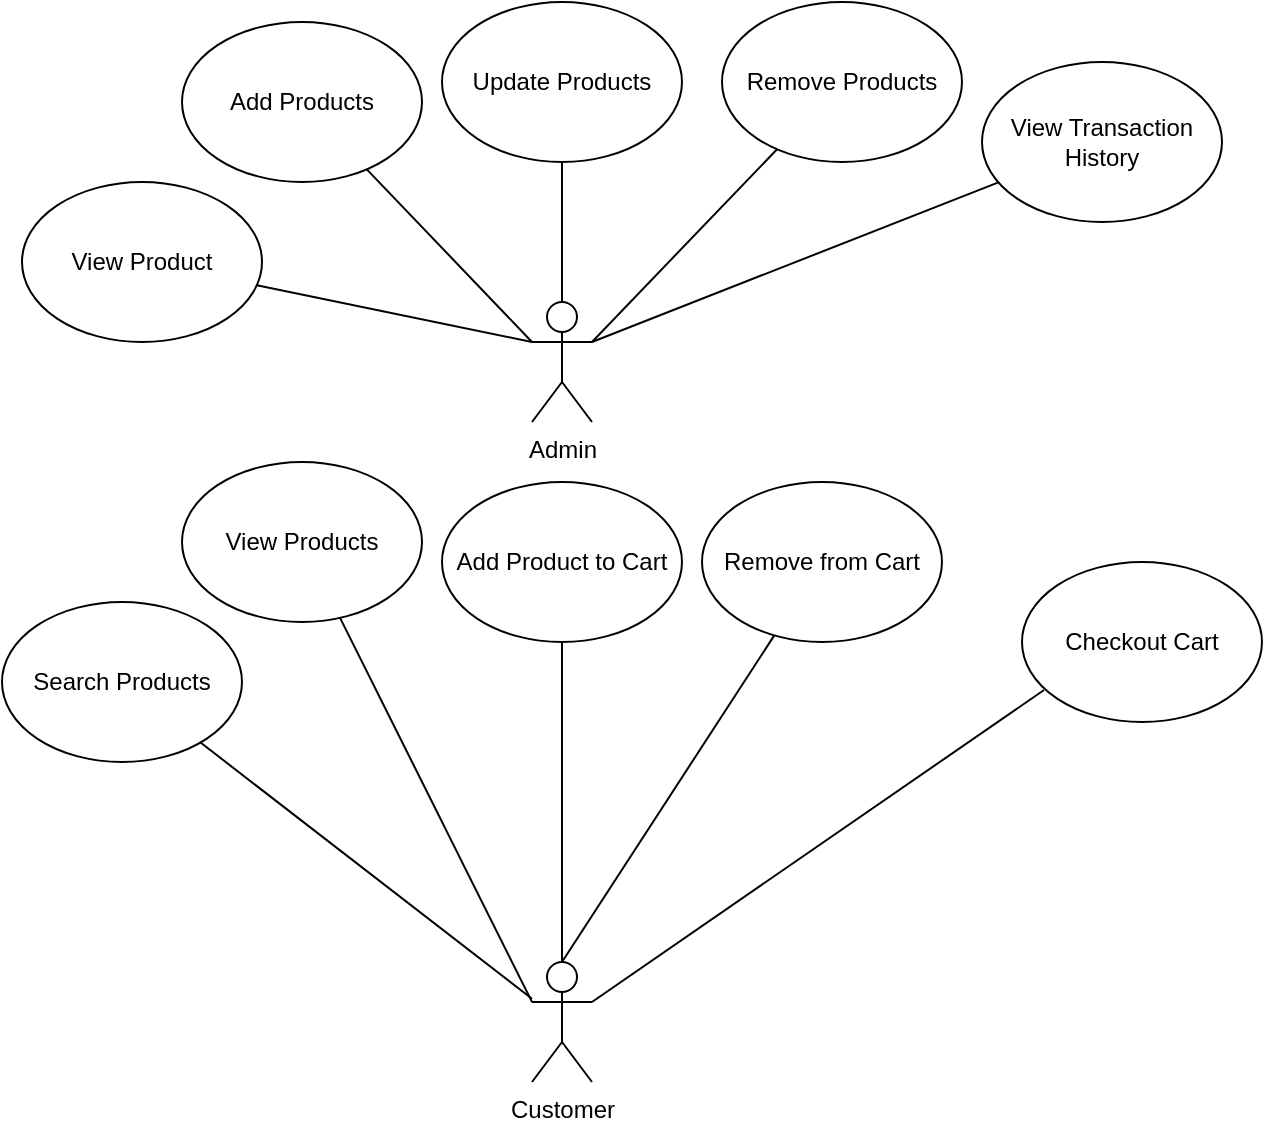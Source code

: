 <mxfile version="16.5.2" type="device" pages="2"><diagram id="3zEdM_Qy2OPqqGJl-7Q9" name="Use Case Diagram"><mxGraphModel dx="1865" dy="625" grid="1" gridSize="10" guides="1" tooltips="1" connect="1" arrows="1" fold="1" page="1" pageScale="1" pageWidth="827" pageHeight="1169" math="0" shadow="0"><root><mxCell id="0"/><mxCell id="1" parent="0"/><mxCell id="GclPfRD0GeN1cfInlVhH-1" value="Update Products" style="ellipse;whiteSpace=wrap;html=1;" vertex="1" parent="1"><mxGeometry x="210" y="10" width="120" height="80" as="geometry"/></mxCell><mxCell id="GclPfRD0GeN1cfInlVhH-2" value="Add Products" style="ellipse;whiteSpace=wrap;html=1;" vertex="1" parent="1"><mxGeometry x="80" y="20" width="120" height="80" as="geometry"/></mxCell><mxCell id="GclPfRD0GeN1cfInlVhH-4" value="Admin" style="shape=umlActor;verticalLabelPosition=bottom;verticalAlign=top;html=1;outlineConnect=0;" vertex="1" parent="1"><mxGeometry x="255" y="160" width="30" height="60" as="geometry"/></mxCell><mxCell id="GclPfRD0GeN1cfInlVhH-5" value="" style="endArrow=none;html=1;rounded=0;" edge="1" parent="1" source="GclPfRD0GeN1cfInlVhH-4" target="GclPfRD0GeN1cfInlVhH-1"><mxGeometry width="50" height="50" relative="1" as="geometry"><mxPoint x="255" y="190" as="sourcePoint"/><mxPoint x="305" y="140" as="targetPoint"/><Array as="points"/></mxGeometry></mxCell><mxCell id="GclPfRD0GeN1cfInlVhH-6" value="" style="endArrow=none;html=1;rounded=0;entryX=0;entryY=0.333;entryDx=0;entryDy=0;entryPerimeter=0;" edge="1" parent="1" source="GclPfRD0GeN1cfInlVhH-2" target="GclPfRD0GeN1cfInlVhH-4"><mxGeometry width="50" height="50" relative="1" as="geometry"><mxPoint x="150" y="180" as="sourcePoint"/><mxPoint x="250" y="240" as="targetPoint"/></mxGeometry></mxCell><mxCell id="GclPfRD0GeN1cfInlVhH-7" value="Remove Products" style="ellipse;whiteSpace=wrap;html=1;" vertex="1" parent="1"><mxGeometry x="350" y="10" width="120" height="80" as="geometry"/></mxCell><mxCell id="GclPfRD0GeN1cfInlVhH-8" value="" style="endArrow=none;html=1;rounded=0;exitX=1;exitY=0.333;exitDx=0;exitDy=0;exitPerimeter=0;" edge="1" parent="1" source="GclPfRD0GeN1cfInlVhH-4" target="GclPfRD0GeN1cfInlVhH-7"><mxGeometry width="50" height="50" relative="1" as="geometry"><mxPoint x="260" y="330" as="sourcePoint"/><mxPoint x="310" y="280" as="targetPoint"/></mxGeometry></mxCell><mxCell id="GclPfRD0GeN1cfInlVhH-9" value="View Product" style="ellipse;whiteSpace=wrap;html=1;" vertex="1" parent="1"><mxGeometry y="100" width="120" height="80" as="geometry"/></mxCell><mxCell id="GclPfRD0GeN1cfInlVhH-10" value="Customer" style="shape=umlActor;verticalLabelPosition=bottom;verticalAlign=top;html=1;outlineConnect=0;" vertex="1" parent="1"><mxGeometry x="255" y="490" width="30" height="60" as="geometry"/></mxCell><mxCell id="GclPfRD0GeN1cfInlVhH-13" value="" style="endArrow=none;html=1;rounded=0;entryX=0;entryY=0.333;entryDx=0;entryDy=0;entryPerimeter=0;" edge="1" parent="1" source="GclPfRD0GeN1cfInlVhH-9" target="GclPfRD0GeN1cfInlVhH-4"><mxGeometry width="50" height="50" relative="1" as="geometry"><mxPoint x="130" y="215" as="sourcePoint"/><mxPoint x="180" y="165" as="targetPoint"/></mxGeometry></mxCell><mxCell id="GclPfRD0GeN1cfInlVhH-14" value="View Products" style="ellipse;whiteSpace=wrap;html=1;" vertex="1" parent="1"><mxGeometry x="80" y="240" width="120" height="80" as="geometry"/></mxCell><mxCell id="GclPfRD0GeN1cfInlVhH-15" value="" style="endArrow=none;html=1;rounded=0;entryX=0;entryY=0.333;entryDx=0;entryDy=0;entryPerimeter=0;" edge="1" parent="1" source="GclPfRD0GeN1cfInlVhH-14" target="GclPfRD0GeN1cfInlVhH-10"><mxGeometry width="50" height="50" relative="1" as="geometry"><mxPoint x="150" y="500" as="sourcePoint"/><mxPoint x="200" y="450" as="targetPoint"/></mxGeometry></mxCell><mxCell id="GclPfRD0GeN1cfInlVhH-16" value="Add Product to Cart" style="ellipse;whiteSpace=wrap;html=1;" vertex="1" parent="1"><mxGeometry x="210" y="250" width="120" height="80" as="geometry"/></mxCell><mxCell id="GclPfRD0GeN1cfInlVhH-17" value="Remove from Cart" style="ellipse;whiteSpace=wrap;html=1;" vertex="1" parent="1"><mxGeometry x="340" y="250" width="120" height="80" as="geometry"/></mxCell><mxCell id="GclPfRD0GeN1cfInlVhH-18" value="" style="endArrow=none;html=1;rounded=0;entryX=0.5;entryY=0;entryDx=0;entryDy=0;entryPerimeter=0;" edge="1" parent="1" source="GclPfRD0GeN1cfInlVhH-16" target="GclPfRD0GeN1cfInlVhH-10"><mxGeometry width="50" height="50" relative="1" as="geometry"><mxPoint x="200" y="350" as="sourcePoint"/><mxPoint x="310" y="280" as="targetPoint"/></mxGeometry></mxCell><mxCell id="GclPfRD0GeN1cfInlVhH-19" value="" style="endArrow=none;html=1;rounded=0;entryX=0.5;entryY=0;entryDx=0;entryDy=0;entryPerimeter=0;" edge="1" parent="1" source="GclPfRD0GeN1cfInlVhH-17" target="GclPfRD0GeN1cfInlVhH-10"><mxGeometry width="50" height="50" relative="1" as="geometry"><mxPoint x="260" y="330" as="sourcePoint"/><mxPoint x="310" y="280" as="targetPoint"/></mxGeometry></mxCell><mxCell id="GclPfRD0GeN1cfInlVhH-20" value="Search Products" style="ellipse;whiteSpace=wrap;html=1;" vertex="1" parent="1"><mxGeometry x="-10" y="310" width="120" height="80" as="geometry"/></mxCell><mxCell id="GclPfRD0GeN1cfInlVhH-21" value="" style="endArrow=none;html=1;rounded=0;" edge="1" parent="1" source="GclPfRD0GeN1cfInlVhH-20" target="GclPfRD0GeN1cfInlVhH-10"><mxGeometry width="50" height="50" relative="1" as="geometry"><mxPoint x="260" y="330" as="sourcePoint"/><mxPoint x="310" y="280" as="targetPoint"/></mxGeometry></mxCell><mxCell id="GclPfRD0GeN1cfInlVhH-22" value="Checkout Cart" style="ellipse;whiteSpace=wrap;html=1;" vertex="1" parent="1"><mxGeometry x="500" y="290" width="120" height="80" as="geometry"/></mxCell><mxCell id="GclPfRD0GeN1cfInlVhH-23" value="" style="endArrow=none;html=1;rounded=0;exitX=0.092;exitY=0.8;exitDx=0;exitDy=0;exitPerimeter=0;entryX=1;entryY=0.333;entryDx=0;entryDy=0;entryPerimeter=0;" edge="1" parent="1" source="GclPfRD0GeN1cfInlVhH-22" target="GclPfRD0GeN1cfInlVhH-10"><mxGeometry width="50" height="50" relative="1" as="geometry"><mxPoint x="400" y="350" as="sourcePoint"/><mxPoint x="450" y="300" as="targetPoint"/></mxGeometry></mxCell><mxCell id="GclPfRD0GeN1cfInlVhH-24" value="View Transaction History" style="ellipse;whiteSpace=wrap;html=1;" vertex="1" parent="1"><mxGeometry x="480" y="40" width="120" height="80" as="geometry"/></mxCell><mxCell id="GclPfRD0GeN1cfInlVhH-25" value="" style="endArrow=none;html=1;rounded=0;exitX=1;exitY=0.333;exitDx=0;exitDy=0;exitPerimeter=0;" edge="1" parent="1" source="GclPfRD0GeN1cfInlVhH-4" target="GclPfRD0GeN1cfInlVhH-24"><mxGeometry width="50" height="50" relative="1" as="geometry"><mxPoint x="380" y="310" as="sourcePoint"/><mxPoint x="430" y="260" as="targetPoint"/></mxGeometry></mxCell></root></mxGraphModel></diagram><diagram id="hvhTC8oWcgU5qa8jAmlH" name="ERD"><mxGraphModel dx="1038" dy="625" grid="1" gridSize="10" guides="1" tooltips="1" connect="1" arrows="1" fold="1" page="1" pageScale="1" pageWidth="827" pageHeight="1169" math="0" shadow="0"><root><mxCell id="b3luxArJVd879ANpKzIi-0"/><mxCell id="b3luxArJVd879ANpKzIi-1" parent="b3luxArJVd879ANpKzIi-0"/><mxCell id="97qAu6w6lK5WDf00Nl_k-0" value="Product" style="shape=table;startSize=30;container=1;collapsible=1;childLayout=tableLayout;fixedRows=1;rowLines=0;fontStyle=1;align=center;resizeLast=1;" vertex="1" parent="b3luxArJVd879ANpKzIi-1"><mxGeometry x="150" y="70" width="180" height="250" as="geometry"/></mxCell><mxCell id="97qAu6w6lK5WDf00Nl_k-1" value="" style="shape=tableRow;horizontal=0;startSize=0;swimlaneHead=0;swimlaneBody=0;fillColor=none;collapsible=0;dropTarget=0;points=[[0,0.5],[1,0.5]];portConstraint=eastwest;top=0;left=0;right=0;bottom=1;" vertex="1" parent="97qAu6w6lK5WDf00Nl_k-0"><mxGeometry y="30" width="180" height="30" as="geometry"/></mxCell><mxCell id="97qAu6w6lK5WDf00Nl_k-2" value="PK" style="shape=partialRectangle;connectable=0;fillColor=none;top=0;left=0;bottom=0;right=0;fontStyle=1;overflow=hidden;" vertex="1" parent="97qAu6w6lK5WDf00Nl_k-1"><mxGeometry width="30" height="30" as="geometry"><mxRectangle width="30" height="30" as="alternateBounds"/></mxGeometry></mxCell><mxCell id="97qAu6w6lK5WDf00Nl_k-3" value="UniqueID" style="shape=partialRectangle;connectable=0;fillColor=none;top=0;left=0;bottom=0;right=0;align=left;spacingLeft=6;fontStyle=5;overflow=hidden;" vertex="1" parent="97qAu6w6lK5WDf00Nl_k-1"><mxGeometry x="30" width="150" height="30" as="geometry"><mxRectangle width="150" height="30" as="alternateBounds"/></mxGeometry></mxCell><mxCell id="97qAu6w6lK5WDf00Nl_k-4" value="" style="shape=tableRow;horizontal=0;startSize=0;swimlaneHead=0;swimlaneBody=0;fillColor=none;collapsible=0;dropTarget=0;points=[[0,0.5],[1,0.5]];portConstraint=eastwest;top=0;left=0;right=0;bottom=0;" vertex="1" parent="97qAu6w6lK5WDf00Nl_k-0"><mxGeometry y="60" width="180" height="30" as="geometry"/></mxCell><mxCell id="97qAu6w6lK5WDf00Nl_k-5" value="" style="shape=partialRectangle;connectable=0;fillColor=none;top=0;left=0;bottom=0;right=0;editable=1;overflow=hidden;" vertex="1" parent="97qAu6w6lK5WDf00Nl_k-4"><mxGeometry width="30" height="30" as="geometry"><mxRectangle width="30" height="30" as="alternateBounds"/></mxGeometry></mxCell><mxCell id="97qAu6w6lK5WDf00Nl_k-6" value="name" style="shape=partialRectangle;connectable=0;fillColor=none;top=0;left=0;bottom=0;right=0;align=left;spacingLeft=6;overflow=hidden;" vertex="1" parent="97qAu6w6lK5WDf00Nl_k-4"><mxGeometry x="30" width="150" height="30" as="geometry"><mxRectangle width="150" height="30" as="alternateBounds"/></mxGeometry></mxCell><mxCell id="97qAu6w6lK5WDf00Nl_k-7" value="" style="shape=tableRow;horizontal=0;startSize=0;swimlaneHead=0;swimlaneBody=0;fillColor=none;collapsible=0;dropTarget=0;points=[[0,0.5],[1,0.5]];portConstraint=eastwest;top=0;left=0;right=0;bottom=0;" vertex="1" parent="97qAu6w6lK5WDf00Nl_k-0"><mxGeometry y="90" width="180" height="30" as="geometry"/></mxCell><mxCell id="97qAu6w6lK5WDf00Nl_k-8" value="" style="shape=partialRectangle;connectable=0;fillColor=none;top=0;left=0;bottom=0;right=0;editable=1;overflow=hidden;" vertex="1" parent="97qAu6w6lK5WDf00Nl_k-7"><mxGeometry width="30" height="30" as="geometry"><mxRectangle width="30" height="30" as="alternateBounds"/></mxGeometry></mxCell><mxCell id="97qAu6w6lK5WDf00Nl_k-9" value="description" style="shape=partialRectangle;connectable=0;fillColor=none;top=0;left=0;bottom=0;right=0;align=left;spacingLeft=6;overflow=hidden;" vertex="1" parent="97qAu6w6lK5WDf00Nl_k-7"><mxGeometry x="30" width="150" height="30" as="geometry"><mxRectangle width="150" height="30" as="alternateBounds"/></mxGeometry></mxCell><mxCell id="97qAu6w6lK5WDf00Nl_k-10" value="" style="shape=tableRow;horizontal=0;startSize=0;swimlaneHead=0;swimlaneBody=0;fillColor=none;collapsible=0;dropTarget=0;points=[[0,0.5],[1,0.5]];portConstraint=eastwest;top=0;left=0;right=0;bottom=0;" vertex="1" parent="97qAu6w6lK5WDf00Nl_k-0"><mxGeometry y="120" width="180" height="30" as="geometry"/></mxCell><mxCell id="97qAu6w6lK5WDf00Nl_k-11" value="" style="shape=partialRectangle;connectable=0;fillColor=none;top=0;left=0;bottom=0;right=0;editable=1;overflow=hidden;" vertex="1" parent="97qAu6w6lK5WDf00Nl_k-10"><mxGeometry width="30" height="30" as="geometry"><mxRectangle width="30" height="30" as="alternateBounds"/></mxGeometry></mxCell><mxCell id="97qAu6w6lK5WDf00Nl_k-12" value="price" style="shape=partialRectangle;connectable=0;fillColor=none;top=0;left=0;bottom=0;right=0;align=left;spacingLeft=6;overflow=hidden;" vertex="1" parent="97qAu6w6lK5WDf00Nl_k-10"><mxGeometry x="30" width="150" height="30" as="geometry"><mxRectangle width="150" height="30" as="alternateBounds"/></mxGeometry></mxCell><mxCell id="97qAu6w6lK5WDf00Nl_k-13" value="" style="shape=tableRow;horizontal=0;startSize=0;swimlaneHead=0;swimlaneBody=0;fillColor=none;collapsible=0;dropTarget=0;points=[[0,0.5],[1,0.5]];portConstraint=eastwest;top=0;left=0;right=0;bottom=0;" vertex="1" parent="97qAu6w6lK5WDf00Nl_k-0"><mxGeometry y="150" width="180" height="30" as="geometry"/></mxCell><mxCell id="97qAu6w6lK5WDf00Nl_k-14" value="" style="shape=partialRectangle;connectable=0;fillColor=none;top=0;left=0;bottom=0;right=0;editable=1;overflow=hidden;" vertex="1" parent="97qAu6w6lK5WDf00Nl_k-13"><mxGeometry width="30" height="30" as="geometry"><mxRectangle width="30" height="30" as="alternateBounds"/></mxGeometry></mxCell><mxCell id="97qAu6w6lK5WDf00Nl_k-15" value="date_created" style="shape=partialRectangle;connectable=0;fillColor=none;top=0;left=0;bottom=0;right=0;align=left;spacingLeft=6;overflow=hidden;" vertex="1" parent="97qAu6w6lK5WDf00Nl_k-13"><mxGeometry x="30" width="150" height="30" as="geometry"><mxRectangle width="150" height="30" as="alternateBounds"/></mxGeometry></mxCell><mxCell id="97qAu6w6lK5WDf00Nl_k-16" value="" style="shape=tableRow;horizontal=0;startSize=0;swimlaneHead=0;swimlaneBody=0;fillColor=none;collapsible=0;dropTarget=0;points=[[0,0.5],[1,0.5]];portConstraint=eastwest;top=0;left=0;right=0;bottom=0;" vertex="1" parent="97qAu6w6lK5WDf00Nl_k-0"><mxGeometry y="180" width="180" height="30" as="geometry"/></mxCell><mxCell id="97qAu6w6lK5WDf00Nl_k-17" value="" style="shape=partialRectangle;connectable=0;fillColor=none;top=0;left=0;bottom=0;right=0;editable=1;overflow=hidden;" vertex="1" parent="97qAu6w6lK5WDf00Nl_k-16"><mxGeometry width="30" height="30" as="geometry"><mxRectangle width="30" height="30" as="alternateBounds"/></mxGeometry></mxCell><mxCell id="97qAu6w6lK5WDf00Nl_k-18" value="quantity" style="shape=partialRectangle;connectable=0;fillColor=none;top=0;left=0;bottom=0;right=0;align=left;spacingLeft=6;overflow=hidden;" vertex="1" parent="97qAu6w6lK5WDf00Nl_k-16"><mxGeometry x="30" width="150" height="30" as="geometry"><mxRectangle width="150" height="30" as="alternateBounds"/></mxGeometry></mxCell><mxCell id="97qAu6w6lK5WDf00Nl_k-19" value="" style="shape=tableRow;horizontal=0;startSize=0;swimlaneHead=0;swimlaneBody=0;fillColor=none;collapsible=0;dropTarget=0;points=[[0,0.5],[1,0.5]];portConstraint=eastwest;top=0;left=0;right=0;bottom=0;" vertex="1" parent="97qAu6w6lK5WDf00Nl_k-0"><mxGeometry y="210" width="180" height="30" as="geometry"/></mxCell><mxCell id="97qAu6w6lK5WDf00Nl_k-20" value="" style="shape=partialRectangle;connectable=0;fillColor=none;top=0;left=0;bottom=0;right=0;editable=1;overflow=hidden;" vertex="1" parent="97qAu6w6lK5WDf00Nl_k-19"><mxGeometry width="30" height="30" as="geometry"><mxRectangle width="30" height="30" as="alternateBounds"/></mxGeometry></mxCell><mxCell id="97qAu6w6lK5WDf00Nl_k-21" value="image_url" style="shape=partialRectangle;connectable=0;fillColor=none;top=0;left=0;bottom=0;right=0;align=left;spacingLeft=6;overflow=hidden;" vertex="1" parent="97qAu6w6lK5WDf00Nl_k-19"><mxGeometry x="30" width="150" height="30" as="geometry"><mxRectangle width="150" height="30" as="alternateBounds"/></mxGeometry></mxCell><mxCell id="97qAu6w6lK5WDf00Nl_k-22" value="Cart" style="shape=table;startSize=30;container=1;collapsible=1;childLayout=tableLayout;fixedRows=1;rowLines=0;fontStyle=1;align=center;resizeLast=1;" vertex="1" parent="b3luxArJVd879ANpKzIi-1"><mxGeometry x="520" y="100" width="180" height="160" as="geometry"/></mxCell><mxCell id="97qAu6w6lK5WDf00Nl_k-23" value="" style="shape=tableRow;horizontal=0;startSize=0;swimlaneHead=0;swimlaneBody=0;fillColor=none;collapsible=0;dropTarget=0;points=[[0,0.5],[1,0.5]];portConstraint=eastwest;top=0;left=0;right=0;bottom=1;" vertex="1" parent="97qAu6w6lK5WDf00Nl_k-22"><mxGeometry y="30" width="180" height="30" as="geometry"/></mxCell><mxCell id="97qAu6w6lK5WDf00Nl_k-24" value="PK" style="shape=partialRectangle;connectable=0;fillColor=none;top=0;left=0;bottom=0;right=0;fontStyle=1;overflow=hidden;" vertex="1" parent="97qAu6w6lK5WDf00Nl_k-23"><mxGeometry width="30" height="30" as="geometry"><mxRectangle width="30" height="30" as="alternateBounds"/></mxGeometry></mxCell><mxCell id="97qAu6w6lK5WDf00Nl_k-25" value="UniqueID" style="shape=partialRectangle;connectable=0;fillColor=none;top=0;left=0;bottom=0;right=0;align=left;spacingLeft=6;fontStyle=5;overflow=hidden;" vertex="1" parent="97qAu6w6lK5WDf00Nl_k-23"><mxGeometry x="30" width="150" height="30" as="geometry"><mxRectangle width="150" height="30" as="alternateBounds"/></mxGeometry></mxCell><mxCell id="97qAu6w6lK5WDf00Nl_k-26" value="" style="shape=tableRow;horizontal=0;startSize=0;swimlaneHead=0;swimlaneBody=0;fillColor=none;collapsible=0;dropTarget=0;points=[[0,0.5],[1,0.5]];portConstraint=eastwest;top=0;left=0;right=0;bottom=0;" vertex="1" parent="97qAu6w6lK5WDf00Nl_k-22"><mxGeometry y="60" width="180" height="30" as="geometry"/></mxCell><mxCell id="97qAu6w6lK5WDf00Nl_k-27" value="" style="shape=partialRectangle;connectable=0;fillColor=none;top=0;left=0;bottom=0;right=0;editable=1;overflow=hidden;" vertex="1" parent="97qAu6w6lK5WDf00Nl_k-26"><mxGeometry width="30" height="30" as="geometry"><mxRectangle width="30" height="30" as="alternateBounds"/></mxGeometry></mxCell><mxCell id="97qAu6w6lK5WDf00Nl_k-28" value="date_created" style="shape=partialRectangle;connectable=0;fillColor=none;top=0;left=0;bottom=0;right=0;align=left;spacingLeft=6;overflow=hidden;" vertex="1" parent="97qAu6w6lK5WDf00Nl_k-26"><mxGeometry x="30" width="150" height="30" as="geometry"><mxRectangle width="150" height="30" as="alternateBounds"/></mxGeometry></mxCell><mxCell id="97qAu6w6lK5WDf00Nl_k-29" value="" style="shape=tableRow;horizontal=0;startSize=0;swimlaneHead=0;swimlaneBody=0;fillColor=none;collapsible=0;dropTarget=0;points=[[0,0.5],[1,0.5]];portConstraint=eastwest;top=0;left=0;right=0;bottom=0;" vertex="1" parent="97qAu6w6lK5WDf00Nl_k-22"><mxGeometry y="90" width="180" height="30" as="geometry"/></mxCell><mxCell id="97qAu6w6lK5WDf00Nl_k-30" value="" style="shape=partialRectangle;connectable=0;fillColor=none;top=0;left=0;bottom=0;right=0;editable=1;overflow=hidden;" vertex="1" parent="97qAu6w6lK5WDf00Nl_k-29"><mxGeometry width="30" height="30" as="geometry"><mxRectangle width="30" height="30" as="alternateBounds"/></mxGeometry></mxCell><mxCell id="97qAu6w6lK5WDf00Nl_k-31" value="total_price" style="shape=partialRectangle;connectable=0;fillColor=none;top=0;left=0;bottom=0;right=0;align=left;spacingLeft=6;overflow=hidden;" vertex="1" parent="97qAu6w6lK5WDf00Nl_k-29"><mxGeometry x="30" width="150" height="30" as="geometry"><mxRectangle width="150" height="30" as="alternateBounds"/></mxGeometry></mxCell><mxCell id="97qAu6w6lK5WDf00Nl_k-32" value="" style="shape=tableRow;horizontal=0;startSize=0;swimlaneHead=0;swimlaneBody=0;fillColor=none;collapsible=0;dropTarget=0;points=[[0,0.5],[1,0.5]];portConstraint=eastwest;top=0;left=0;right=0;bottom=0;" vertex="1" parent="97qAu6w6lK5WDf00Nl_k-22"><mxGeometry y="120" width="180" height="30" as="geometry"/></mxCell><mxCell id="97qAu6w6lK5WDf00Nl_k-33" value="" style="shape=partialRectangle;connectable=0;fillColor=none;top=0;left=0;bottom=0;right=0;editable=1;overflow=hidden;" vertex="1" parent="97qAu6w6lK5WDf00Nl_k-32"><mxGeometry width="30" height="30" as="geometry"><mxRectangle width="30" height="30" as="alternateBounds"/></mxGeometry></mxCell><mxCell id="97qAu6w6lK5WDf00Nl_k-34" value="Row 3" style="shape=partialRectangle;connectable=0;fillColor=none;top=0;left=0;bottom=0;right=0;align=left;spacingLeft=6;overflow=hidden;" vertex="1" parent="97qAu6w6lK5WDf00Nl_k-32"><mxGeometry x="30" width="150" height="30" as="geometry"><mxRectangle width="150" height="30" as="alternateBounds"/></mxGeometry></mxCell><mxCell id="FZuCVoL9uDTgzuiFS8wh-2" value="User" style="shape=table;startSize=30;container=1;collapsible=1;childLayout=tableLayout;fixedRows=1;rowLines=0;fontStyle=1;align=center;resizeLast=1;" vertex="1" parent="b3luxArJVd879ANpKzIi-1"><mxGeometry x="30" y="420" width="180" height="190" as="geometry"/></mxCell><mxCell id="FZuCVoL9uDTgzuiFS8wh-3" value="" style="shape=tableRow;horizontal=0;startSize=0;swimlaneHead=0;swimlaneBody=0;fillColor=none;collapsible=0;dropTarget=0;points=[[0,0.5],[1,0.5]];portConstraint=eastwest;top=0;left=0;right=0;bottom=1;" vertex="1" parent="FZuCVoL9uDTgzuiFS8wh-2"><mxGeometry y="30" width="180" height="30" as="geometry"/></mxCell><mxCell id="FZuCVoL9uDTgzuiFS8wh-4" value="PK" style="shape=partialRectangle;connectable=0;fillColor=none;top=0;left=0;bottom=0;right=0;fontStyle=1;overflow=hidden;" vertex="1" parent="FZuCVoL9uDTgzuiFS8wh-3"><mxGeometry width="30" height="30" as="geometry"><mxRectangle width="30" height="30" as="alternateBounds"/></mxGeometry></mxCell><mxCell id="FZuCVoL9uDTgzuiFS8wh-5" value="UniqueID" style="shape=partialRectangle;connectable=0;fillColor=none;top=0;left=0;bottom=0;right=0;align=left;spacingLeft=6;fontStyle=5;overflow=hidden;" vertex="1" parent="FZuCVoL9uDTgzuiFS8wh-3"><mxGeometry x="30" width="150" height="30" as="geometry"><mxRectangle width="150" height="30" as="alternateBounds"/></mxGeometry></mxCell><mxCell id="FZuCVoL9uDTgzuiFS8wh-6" value="" style="shape=tableRow;horizontal=0;startSize=0;swimlaneHead=0;swimlaneBody=0;fillColor=none;collapsible=0;dropTarget=0;points=[[0,0.5],[1,0.5]];portConstraint=eastwest;top=0;left=0;right=0;bottom=0;" vertex="1" parent="FZuCVoL9uDTgzuiFS8wh-2"><mxGeometry y="60" width="180" height="30" as="geometry"/></mxCell><mxCell id="FZuCVoL9uDTgzuiFS8wh-7" value="" style="shape=partialRectangle;connectable=0;fillColor=none;top=0;left=0;bottom=0;right=0;editable=1;overflow=hidden;" vertex="1" parent="FZuCVoL9uDTgzuiFS8wh-6"><mxGeometry width="30" height="30" as="geometry"><mxRectangle width="30" height="30" as="alternateBounds"/></mxGeometry></mxCell><mxCell id="FZuCVoL9uDTgzuiFS8wh-8" value="first_name" style="shape=partialRectangle;connectable=0;fillColor=none;top=0;left=0;bottom=0;right=0;align=left;spacingLeft=6;overflow=hidden;" vertex="1" parent="FZuCVoL9uDTgzuiFS8wh-6"><mxGeometry x="30" width="150" height="30" as="geometry"><mxRectangle width="150" height="30" as="alternateBounds"/></mxGeometry></mxCell><mxCell id="FZuCVoL9uDTgzuiFS8wh-9" value="" style="shape=tableRow;horizontal=0;startSize=0;swimlaneHead=0;swimlaneBody=0;fillColor=none;collapsible=0;dropTarget=0;points=[[0,0.5],[1,0.5]];portConstraint=eastwest;top=0;left=0;right=0;bottom=0;" vertex="1" parent="FZuCVoL9uDTgzuiFS8wh-2"><mxGeometry y="90" width="180" height="30" as="geometry"/></mxCell><mxCell id="FZuCVoL9uDTgzuiFS8wh-10" value="" style="shape=partialRectangle;connectable=0;fillColor=none;top=0;left=0;bottom=0;right=0;editable=1;overflow=hidden;" vertex="1" parent="FZuCVoL9uDTgzuiFS8wh-9"><mxGeometry width="30" height="30" as="geometry"><mxRectangle width="30" height="30" as="alternateBounds"/></mxGeometry></mxCell><mxCell id="FZuCVoL9uDTgzuiFS8wh-11" value="last_name" style="shape=partialRectangle;connectable=0;fillColor=none;top=0;left=0;bottom=0;right=0;align=left;spacingLeft=6;overflow=hidden;" vertex="1" parent="FZuCVoL9uDTgzuiFS8wh-9"><mxGeometry x="30" width="150" height="30" as="geometry"><mxRectangle width="150" height="30" as="alternateBounds"/></mxGeometry></mxCell><mxCell id="FZuCVoL9uDTgzuiFS8wh-12" value="" style="shape=tableRow;horizontal=0;startSize=0;swimlaneHead=0;swimlaneBody=0;fillColor=none;collapsible=0;dropTarget=0;points=[[0,0.5],[1,0.5]];portConstraint=eastwest;top=0;left=0;right=0;bottom=0;" vertex="1" parent="FZuCVoL9uDTgzuiFS8wh-2"><mxGeometry y="120" width="180" height="30" as="geometry"/></mxCell><mxCell id="FZuCVoL9uDTgzuiFS8wh-13" value="" style="shape=partialRectangle;connectable=0;fillColor=none;top=0;left=0;bottom=0;right=0;editable=1;overflow=hidden;" vertex="1" parent="FZuCVoL9uDTgzuiFS8wh-12"><mxGeometry width="30" height="30" as="geometry"><mxRectangle width="30" height="30" as="alternateBounds"/></mxGeometry></mxCell><mxCell id="FZuCVoL9uDTgzuiFS8wh-14" value="role" style="shape=partialRectangle;connectable=0;fillColor=none;top=0;left=0;bottom=0;right=0;align=left;spacingLeft=6;overflow=hidden;" vertex="1" parent="FZuCVoL9uDTgzuiFS8wh-12"><mxGeometry x="30" width="150" height="30" as="geometry"><mxRectangle width="150" height="30" as="alternateBounds"/></mxGeometry></mxCell><mxCell id="FZuCVoL9uDTgzuiFS8wh-16" value="" style="shape=tableRow;horizontal=0;startSize=0;swimlaneHead=0;swimlaneBody=0;fillColor=none;collapsible=0;dropTarget=0;points=[[0,0.5],[1,0.5]];portConstraint=eastwest;top=0;left=0;right=0;bottom=0;" vertex="1" parent="FZuCVoL9uDTgzuiFS8wh-2"><mxGeometry y="150" width="180" height="30" as="geometry"/></mxCell><mxCell id="FZuCVoL9uDTgzuiFS8wh-17" value="" style="shape=partialRectangle;connectable=0;fillColor=none;top=0;left=0;bottom=0;right=0;editable=1;overflow=hidden;" vertex="1" parent="FZuCVoL9uDTgzuiFS8wh-16"><mxGeometry width="30" height="30" as="geometry"><mxRectangle width="30" height="30" as="alternateBounds"/></mxGeometry></mxCell><mxCell id="FZuCVoL9uDTgzuiFS8wh-18" value="email_address" style="shape=partialRectangle;connectable=0;fillColor=none;top=0;left=0;bottom=0;right=0;align=left;spacingLeft=6;overflow=hidden;" vertex="1" parent="FZuCVoL9uDTgzuiFS8wh-16"><mxGeometry x="30" width="150" height="30" as="geometry"><mxRectangle width="150" height="30" as="alternateBounds"/></mxGeometry></mxCell><mxCell id="FZuCVoL9uDTgzuiFS8wh-15" value="" style="edgeStyle=entityRelationEdgeStyle;fontSize=12;html=1;endArrow=ERoneToMany;rounded=0;exitX=0;exitY=0.5;exitDx=0;exitDy=0;entryX=1;entryY=0.5;entryDx=0;entryDy=0;" edge="1" parent="b3luxArJVd879ANpKzIi-1" source="97qAu6w6lK5WDf00Nl_k-32" target="97qAu6w6lK5WDf00Nl_k-13"><mxGeometry width="100" height="100" relative="1" as="geometry"><mxPoint x="360" y="370" as="sourcePoint"/><mxPoint x="460" y="270" as="targetPoint"/></mxGeometry></mxCell><mxCell id="FZuCVoL9uDTgzuiFS8wh-19" value="History" style="shape=table;startSize=30;container=1;collapsible=1;childLayout=tableLayout;fixedRows=1;rowLines=0;fontStyle=1;align=center;resizeLast=1;" vertex="1" parent="b3luxArJVd879ANpKzIi-1"><mxGeometry x="330" y="435" width="180" height="160" as="geometry"/></mxCell><mxCell id="FZuCVoL9uDTgzuiFS8wh-20" value="" style="shape=tableRow;horizontal=0;startSize=0;swimlaneHead=0;swimlaneBody=0;fillColor=none;collapsible=0;dropTarget=0;points=[[0,0.5],[1,0.5]];portConstraint=eastwest;top=0;left=0;right=0;bottom=1;" vertex="1" parent="FZuCVoL9uDTgzuiFS8wh-19"><mxGeometry y="30" width="180" height="30" as="geometry"/></mxCell><mxCell id="FZuCVoL9uDTgzuiFS8wh-21" value="PK" style="shape=partialRectangle;connectable=0;fillColor=none;top=0;left=0;bottom=0;right=0;fontStyle=1;overflow=hidden;" vertex="1" parent="FZuCVoL9uDTgzuiFS8wh-20"><mxGeometry width="30" height="30" as="geometry"><mxRectangle width="30" height="30" as="alternateBounds"/></mxGeometry></mxCell><mxCell id="FZuCVoL9uDTgzuiFS8wh-22" value="UniqueID" style="shape=partialRectangle;connectable=0;fillColor=none;top=0;left=0;bottom=0;right=0;align=left;spacingLeft=6;fontStyle=5;overflow=hidden;" vertex="1" parent="FZuCVoL9uDTgzuiFS8wh-20"><mxGeometry x="30" width="150" height="30" as="geometry"><mxRectangle width="150" height="30" as="alternateBounds"/></mxGeometry></mxCell><mxCell id="FZuCVoL9uDTgzuiFS8wh-23" value="" style="shape=tableRow;horizontal=0;startSize=0;swimlaneHead=0;swimlaneBody=0;fillColor=none;collapsible=0;dropTarget=0;points=[[0,0.5],[1,0.5]];portConstraint=eastwest;top=0;left=0;right=0;bottom=0;" vertex="1" parent="FZuCVoL9uDTgzuiFS8wh-19"><mxGeometry y="60" width="180" height="30" as="geometry"/></mxCell><mxCell id="FZuCVoL9uDTgzuiFS8wh-24" value="" style="shape=partialRectangle;connectable=0;fillColor=none;top=0;left=0;bottom=0;right=0;editable=1;overflow=hidden;" vertex="1" parent="FZuCVoL9uDTgzuiFS8wh-23"><mxGeometry width="30" height="30" as="geometry"><mxRectangle width="30" height="30" as="alternateBounds"/></mxGeometry></mxCell><mxCell id="FZuCVoL9uDTgzuiFS8wh-25" value="" style="shape=partialRectangle;connectable=0;fillColor=none;top=0;left=0;bottom=0;right=0;align=left;spacingLeft=6;overflow=hidden;" vertex="1" parent="FZuCVoL9uDTgzuiFS8wh-23"><mxGeometry x="30" width="150" height="30" as="geometry"><mxRectangle width="150" height="30" as="alternateBounds"/></mxGeometry></mxCell><mxCell id="FZuCVoL9uDTgzuiFS8wh-26" value="" style="shape=tableRow;horizontal=0;startSize=0;swimlaneHead=0;swimlaneBody=0;fillColor=none;collapsible=0;dropTarget=0;points=[[0,0.5],[1,0.5]];portConstraint=eastwest;top=0;left=0;right=0;bottom=0;" vertex="1" parent="FZuCVoL9uDTgzuiFS8wh-19"><mxGeometry y="90" width="180" height="30" as="geometry"/></mxCell><mxCell id="FZuCVoL9uDTgzuiFS8wh-27" value="" style="shape=partialRectangle;connectable=0;fillColor=none;top=0;left=0;bottom=0;right=0;editable=1;overflow=hidden;" vertex="1" parent="FZuCVoL9uDTgzuiFS8wh-26"><mxGeometry width="30" height="30" as="geometry"><mxRectangle width="30" height="30" as="alternateBounds"/></mxGeometry></mxCell><mxCell id="FZuCVoL9uDTgzuiFS8wh-28" value="" style="shape=partialRectangle;connectable=0;fillColor=none;top=0;left=0;bottom=0;right=0;align=left;spacingLeft=6;overflow=hidden;" vertex="1" parent="FZuCVoL9uDTgzuiFS8wh-26"><mxGeometry x="30" width="150" height="30" as="geometry"><mxRectangle width="150" height="30" as="alternateBounds"/></mxGeometry></mxCell><mxCell id="FZuCVoL9uDTgzuiFS8wh-29" value="" style="shape=tableRow;horizontal=0;startSize=0;swimlaneHead=0;swimlaneBody=0;fillColor=none;collapsible=0;dropTarget=0;points=[[0,0.5],[1,0.5]];portConstraint=eastwest;top=0;left=0;right=0;bottom=0;" vertex="1" parent="FZuCVoL9uDTgzuiFS8wh-19"><mxGeometry y="120" width="180" height="30" as="geometry"/></mxCell><mxCell id="FZuCVoL9uDTgzuiFS8wh-30" value="" style="shape=partialRectangle;connectable=0;fillColor=none;top=0;left=0;bottom=0;right=0;editable=1;overflow=hidden;" vertex="1" parent="FZuCVoL9uDTgzuiFS8wh-29"><mxGeometry width="30" height="30" as="geometry"><mxRectangle width="30" height="30" as="alternateBounds"/></mxGeometry></mxCell><mxCell id="FZuCVoL9uDTgzuiFS8wh-31" value="" style="shape=partialRectangle;connectable=0;fillColor=none;top=0;left=0;bottom=0;right=0;align=left;spacingLeft=6;overflow=hidden;" vertex="1" parent="FZuCVoL9uDTgzuiFS8wh-29"><mxGeometry x="30" width="150" height="30" as="geometry"><mxRectangle width="150" height="30" as="alternateBounds"/></mxGeometry></mxCell><mxCell id="FZuCVoL9uDTgzuiFS8wh-34" value="Transaction" style="shape=table;startSize=30;container=1;collapsible=1;childLayout=tableLayout;fixedRows=1;rowLines=0;fontStyle=1;align=center;resizeLast=1;" vertex="1" parent="b3luxArJVd879ANpKzIi-1"><mxGeometry x="620" y="435" width="180" height="160" as="geometry"/></mxCell><mxCell id="FZuCVoL9uDTgzuiFS8wh-35" value="" style="shape=tableRow;horizontal=0;startSize=0;swimlaneHead=0;swimlaneBody=0;fillColor=none;collapsible=0;dropTarget=0;points=[[0,0.5],[1,0.5]];portConstraint=eastwest;top=0;left=0;right=0;bottom=1;" vertex="1" parent="FZuCVoL9uDTgzuiFS8wh-34"><mxGeometry y="30" width="180" height="30" as="geometry"/></mxCell><mxCell id="FZuCVoL9uDTgzuiFS8wh-36" value="PK" style="shape=partialRectangle;connectable=0;fillColor=none;top=0;left=0;bottom=0;right=0;fontStyle=1;overflow=hidden;" vertex="1" parent="FZuCVoL9uDTgzuiFS8wh-35"><mxGeometry width="30" height="30" as="geometry"><mxRectangle width="30" height="30" as="alternateBounds"/></mxGeometry></mxCell><mxCell id="FZuCVoL9uDTgzuiFS8wh-37" value="UniqueID" style="shape=partialRectangle;connectable=0;fillColor=none;top=0;left=0;bottom=0;right=0;align=left;spacingLeft=6;fontStyle=5;overflow=hidden;" vertex="1" parent="FZuCVoL9uDTgzuiFS8wh-35"><mxGeometry x="30" width="150" height="30" as="geometry"><mxRectangle width="150" height="30" as="alternateBounds"/></mxGeometry></mxCell><mxCell id="FZuCVoL9uDTgzuiFS8wh-38" value="" style="shape=tableRow;horizontal=0;startSize=0;swimlaneHead=0;swimlaneBody=0;fillColor=none;collapsible=0;dropTarget=0;points=[[0,0.5],[1,0.5]];portConstraint=eastwest;top=0;left=0;right=0;bottom=0;" vertex="1" parent="FZuCVoL9uDTgzuiFS8wh-34"><mxGeometry y="60" width="180" height="30" as="geometry"/></mxCell><mxCell id="FZuCVoL9uDTgzuiFS8wh-39" value="" style="shape=partialRectangle;connectable=0;fillColor=none;top=0;left=0;bottom=0;right=0;editable=1;overflow=hidden;" vertex="1" parent="FZuCVoL9uDTgzuiFS8wh-38"><mxGeometry width="30" height="30" as="geometry"><mxRectangle width="30" height="30" as="alternateBounds"/></mxGeometry></mxCell><mxCell id="FZuCVoL9uDTgzuiFS8wh-40" value="date_created" style="shape=partialRectangle;connectable=0;fillColor=none;top=0;left=0;bottom=0;right=0;align=left;spacingLeft=6;overflow=hidden;" vertex="1" parent="FZuCVoL9uDTgzuiFS8wh-38"><mxGeometry x="30" width="150" height="30" as="geometry"><mxRectangle width="150" height="30" as="alternateBounds"/></mxGeometry></mxCell><mxCell id="FZuCVoL9uDTgzuiFS8wh-41" value="" style="shape=tableRow;horizontal=0;startSize=0;swimlaneHead=0;swimlaneBody=0;fillColor=none;collapsible=0;dropTarget=0;points=[[0,0.5],[1,0.5]];portConstraint=eastwest;top=0;left=0;right=0;bottom=0;" vertex="1" parent="FZuCVoL9uDTgzuiFS8wh-34"><mxGeometry y="90" width="180" height="30" as="geometry"/></mxCell><mxCell id="FZuCVoL9uDTgzuiFS8wh-42" value="" style="shape=partialRectangle;connectable=0;fillColor=none;top=0;left=0;bottom=0;right=0;editable=1;overflow=hidden;" vertex="1" parent="FZuCVoL9uDTgzuiFS8wh-41"><mxGeometry width="30" height="30" as="geometry"><mxRectangle width="30" height="30" as="alternateBounds"/></mxGeometry></mxCell><mxCell id="FZuCVoL9uDTgzuiFS8wh-43" value="date_completed" style="shape=partialRectangle;connectable=0;fillColor=none;top=0;left=0;bottom=0;right=0;align=left;spacingLeft=6;overflow=hidden;" vertex="1" parent="FZuCVoL9uDTgzuiFS8wh-41"><mxGeometry x="30" width="150" height="30" as="geometry"><mxRectangle width="150" height="30" as="alternateBounds"/></mxGeometry></mxCell><mxCell id="FZuCVoL9uDTgzuiFS8wh-44" value="" style="shape=tableRow;horizontal=0;startSize=0;swimlaneHead=0;swimlaneBody=0;fillColor=none;collapsible=0;dropTarget=0;points=[[0,0.5],[1,0.5]];portConstraint=eastwest;top=0;left=0;right=0;bottom=0;" vertex="1" parent="FZuCVoL9uDTgzuiFS8wh-34"><mxGeometry y="120" width="180" height="30" as="geometry"/></mxCell><mxCell id="FZuCVoL9uDTgzuiFS8wh-45" value="" style="shape=partialRectangle;connectable=0;fillColor=none;top=0;left=0;bottom=0;right=0;editable=1;overflow=hidden;" vertex="1" parent="FZuCVoL9uDTgzuiFS8wh-44"><mxGeometry width="30" height="30" as="geometry"><mxRectangle width="30" height="30" as="alternateBounds"/></mxGeometry></mxCell><mxCell id="FZuCVoL9uDTgzuiFS8wh-46" value="Row 3" style="shape=partialRectangle;connectable=0;fillColor=none;top=0;left=0;bottom=0;right=0;align=left;spacingLeft=6;overflow=hidden;" vertex="1" parent="FZuCVoL9uDTgzuiFS8wh-44"><mxGeometry x="30" width="150" height="30" as="geometry"><mxRectangle width="150" height="30" as="alternateBounds"/></mxGeometry></mxCell><mxCell id="FZuCVoL9uDTgzuiFS8wh-49" value="" style="edgeStyle=entityRelationEdgeStyle;fontSize=12;html=1;endArrow=ERmandOne;rounded=0;entryX=0;entryY=0.5;entryDx=0;entryDy=0;exitX=1.006;exitY=0.067;exitDx=0;exitDy=0;exitPerimeter=0;" edge="1" parent="b3luxArJVd879ANpKzIi-1" source="FZuCVoL9uDTgzuiFS8wh-12" target="FZuCVoL9uDTgzuiFS8wh-23"><mxGeometry width="100" height="100" relative="1" as="geometry"><mxPoint x="210" y="580" as="sourcePoint"/><mxPoint x="310" y="480" as="targetPoint"/></mxGeometry></mxCell><mxCell id="FZuCVoL9uDTgzuiFS8wh-51" value="" style="edgeStyle=entityRelationEdgeStyle;fontSize=12;html=1;endArrow=ERoneToMany;rounded=0;entryX=0;entryY=0.167;entryDx=0;entryDy=0;entryPerimeter=0;" edge="1" parent="b3luxArJVd879ANpKzIi-1" target="FZuCVoL9uDTgzuiFS8wh-38"><mxGeometry width="100" height="100" relative="1" as="geometry"><mxPoint x="510" y="550" as="sourcePoint"/><mxPoint x="610" y="450" as="targetPoint"/></mxGeometry></mxCell><mxCell id="FZuCVoL9uDTgzuiFS8wh-52" value="" style="edgeStyle=entityRelationEdgeStyle;fontSize=12;html=1;endArrow=ERoneToMany;rounded=0;exitX=0.25;exitY=0;exitDx=0;exitDy=0;entryX=0.5;entryY=1;entryDx=0;entryDy=0;" edge="1" parent="b3luxArJVd879ANpKzIi-1" source="FZuCVoL9uDTgzuiFS8wh-34" target="97qAu6w6lK5WDf00Nl_k-22"><mxGeometry width="100" height="100" relative="1" as="geometry"><mxPoint x="680" y="430" as="sourcePoint"/><mxPoint x="640" y="280" as="targetPoint"/></mxGeometry></mxCell></root></mxGraphModel></diagram></mxfile>